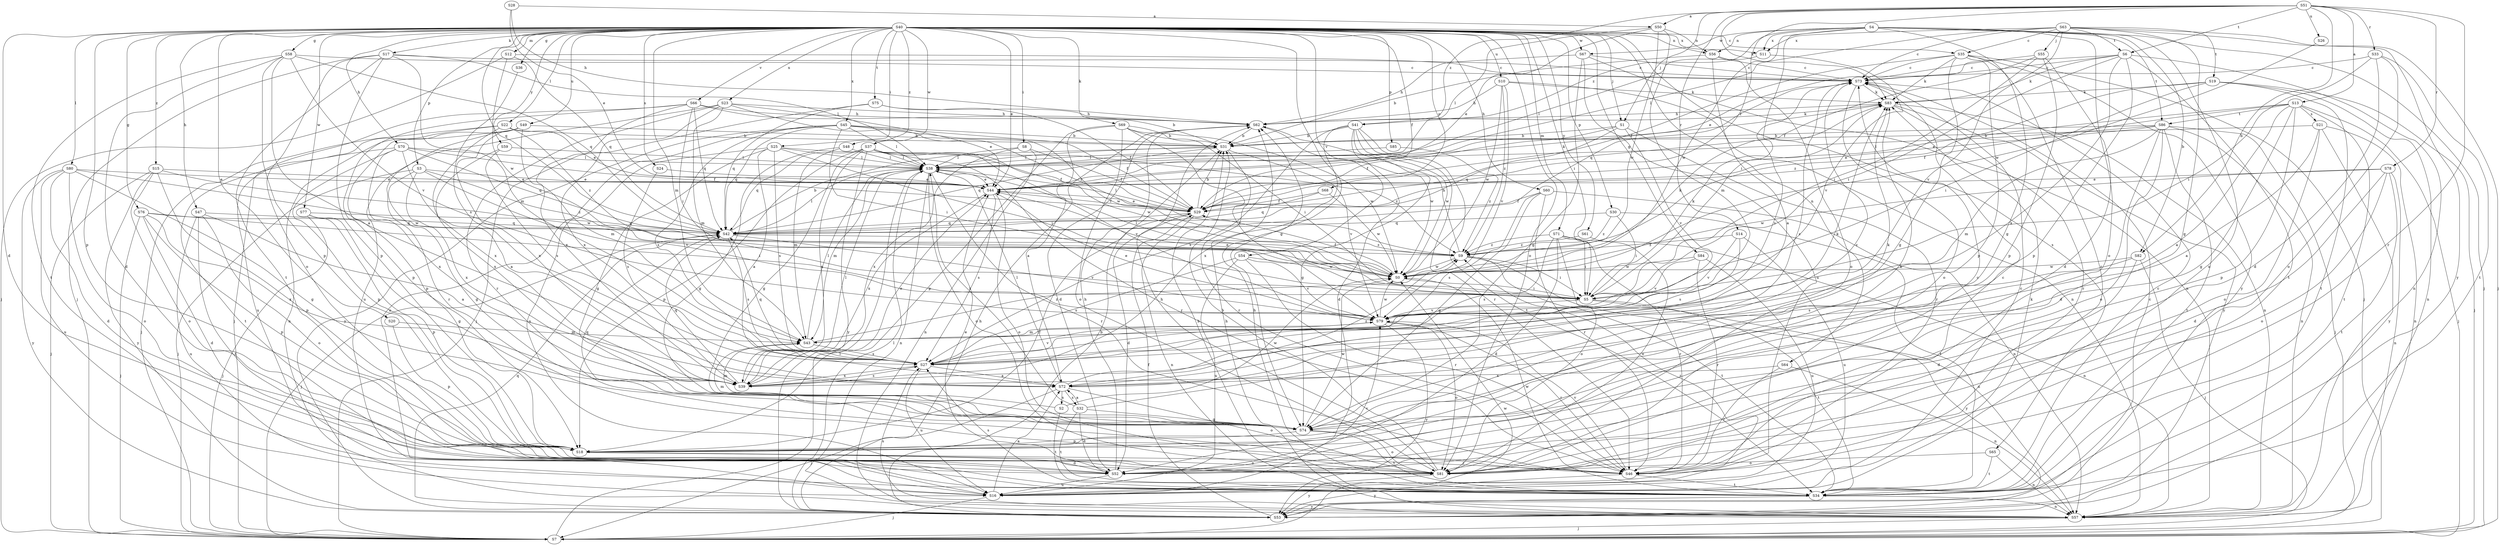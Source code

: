 strict digraph  {
S40;
S51;
S63;
S4;
S28;
S13;
S50;
S72;
S82;
S31;
S35;
S73;
S52;
S20;
S44;
S29;
S84;
S76;
S36;
S58;
S74;
S60;
S47;
S70;
S62;
S8;
S25;
S5;
S1;
S55;
S7;
S69;
S17;
S83;
S80;
S22;
S38;
S12;
S71;
S43;
S64;
S56;
S57;
S68;
S81;
S30;
S3;
S85;
S18;
S42;
S14;
S78;
S33;
S46;
S65;
S24;
S21;
S32;
S2;
S27;
S75;
S6;
S19;
S86;
S34;
S10;
S49;
S26;
S16;
S54;
S66;
S79;
S77;
S37;
S67;
S0;
S23;
S45;
S11;
S39;
S61;
S59;
S53;
S48;
S15;
S41;
S9;
S40 -> S35  [label=c];
S40 -> S52  [label=d];
S40 -> S20  [label=e];
S40 -> S44  [label=e];
S40 -> S29  [label=f];
S40 -> S84  [label=g];
S40 -> S76  [label=g];
S40 -> S36  [label=g];
S40 -> S58  [label=g];
S40 -> S74  [label=g];
S40 -> S60  [label=h];
S40 -> S47  [label=h];
S40 -> S70  [label=h];
S40 -> S8  [label=i];
S40 -> S25  [label=i];
S40 -> S5  [label=i];
S40 -> S1  [label=j];
S40 -> S69  [label=k];
S40 -> S17  [label=k];
S40 -> S80  [label=l];
S40 -> S22  [label=l];
S40 -> S12  [label=m];
S40 -> S71  [label=m];
S40 -> S43  [label=m];
S40 -> S64  [label=n];
S40 -> S56  [label=n];
S40 -> S68  [label=o];
S40 -> S81  [label=o];
S40 -> S30  [label=p];
S40 -> S3  [label=p];
S40 -> S85  [label=p];
S40 -> S18  [label=p];
S40 -> S42  [label=q];
S40 -> S65  [label=s];
S40 -> S24  [label=s];
S40 -> S75  [label=t];
S40 -> S10  [label=u];
S40 -> S49  [label=u];
S40 -> S54  [label=v];
S40 -> S66  [label=v];
S40 -> S77  [label=w];
S40 -> S37  [label=w];
S40 -> S67  [label=w];
S40 -> S23  [label=x];
S40 -> S45  [label=x];
S40 -> S11  [label=x];
S40 -> S61  [label=y];
S40 -> S59  [label=y];
S40 -> S48  [label=z];
S40 -> S15  [label=z];
S51 -> S13  [label=a];
S51 -> S50  [label=a];
S51 -> S82  [label=b];
S51 -> S29  [label=f];
S51 -> S1  [label=j];
S51 -> S83  [label=k];
S51 -> S14  [label=r];
S51 -> S78  [label=r];
S51 -> S33  [label=r];
S51 -> S46  [label=r];
S51 -> S6  [label=t];
S51 -> S26  [label=u];
S51 -> S41  [label=z];
S63 -> S35  [label=c];
S63 -> S73  [label=c];
S63 -> S74  [label=g];
S63 -> S55  [label=j];
S63 -> S7  [label=j];
S63 -> S38  [label=l];
S63 -> S6  [label=t];
S63 -> S19  [label=t];
S63 -> S79  [label=v];
S63 -> S11  [label=x];
S63 -> S53  [label=y];
S4 -> S82  [label=b];
S4 -> S74  [label=g];
S4 -> S5  [label=i];
S4 -> S7  [label=j];
S4 -> S56  [label=n];
S4 -> S81  [label=o];
S4 -> S86  [label=t];
S4 -> S16  [label=u];
S4 -> S67  [label=w];
S4 -> S0  [label=w];
S4 -> S11  [label=x];
S4 -> S41  [label=z];
S28 -> S50  [label=a];
S28 -> S44  [label=e];
S28 -> S62  [label=h];
S13 -> S72  [label=a];
S13 -> S44  [label=e];
S13 -> S29  [label=f];
S13 -> S74  [label=g];
S13 -> S7  [label=j];
S13 -> S18  [label=p];
S13 -> S21  [label=s];
S13 -> S86  [label=t];
S13 -> S34  [label=t];
S50 -> S44  [label=e];
S50 -> S38  [label=l];
S50 -> S43  [label=m];
S50 -> S56  [label=n];
S50 -> S0  [label=w];
S72 -> S73  [label=c];
S72 -> S7  [label=j];
S72 -> S83  [label=k];
S72 -> S38  [label=l];
S72 -> S81  [label=o];
S72 -> S32  [label=s];
S72 -> S2  [label=s];
S72 -> S9  [label=z];
S82 -> S52  [label=d];
S82 -> S7  [label=j];
S82 -> S27  [label=s];
S82 -> S0  [label=w];
S31 -> S38  [label=l];
S31 -> S42  [label=q];
S31 -> S46  [label=r];
S31 -> S79  [label=v];
S35 -> S73  [label=c];
S35 -> S29  [label=f];
S35 -> S74  [label=g];
S35 -> S7  [label=j];
S35 -> S83  [label=k];
S35 -> S18  [label=p];
S35 -> S46  [label=r];
S35 -> S53  [label=y];
S73 -> S83  [label=k];
S73 -> S81  [label=o];
S73 -> S42  [label=q];
S73 -> S27  [label=s];
S52 -> S44  [label=e];
S52 -> S62  [label=h];
S52 -> S16  [label=u];
S20 -> S43  [label=m];
S20 -> S18  [label=p];
S44 -> S29  [label=f];
S44 -> S83  [label=k];
S44 -> S81  [label=o];
S44 -> S27  [label=s];
S44 -> S39  [label=x];
S29 -> S31  [label=b];
S29 -> S52  [label=d];
S29 -> S44  [label=e];
S29 -> S38  [label=l];
S29 -> S57  [label=n];
S29 -> S42  [label=q];
S84 -> S46  [label=r];
S84 -> S16  [label=u];
S84 -> S79  [label=v];
S84 -> S0  [label=w];
S76 -> S52  [label=d];
S76 -> S5  [label=i];
S76 -> S7  [label=j];
S76 -> S18  [label=p];
S76 -> S42  [label=q];
S76 -> S39  [label=x];
S36 -> S27  [label=s];
S58 -> S72  [label=a];
S58 -> S73  [label=c];
S58 -> S52  [label=d];
S58 -> S18  [label=p];
S58 -> S42  [label=q];
S58 -> S34  [label=t];
S58 -> S79  [label=v];
S74 -> S83  [label=k];
S74 -> S43  [label=m];
S74 -> S81  [label=o];
S74 -> S18  [label=p];
S74 -> S42  [label=q];
S74 -> S34  [label=t];
S74 -> S0  [label=w];
S60 -> S29  [label=f];
S60 -> S74  [label=g];
S60 -> S57  [label=n];
S60 -> S46  [label=r];
S60 -> S27  [label=s];
S47 -> S72  [label=a];
S47 -> S81  [label=o];
S47 -> S42  [label=q];
S47 -> S34  [label=t];
S47 -> S16  [label=u];
S70 -> S72  [label=a];
S70 -> S29  [label=f];
S70 -> S38  [label=l];
S70 -> S18  [label=p];
S70 -> S42  [label=q];
S70 -> S34  [label=t];
S70 -> S39  [label=x];
S62 -> S31  [label=b];
S62 -> S52  [label=d];
S62 -> S83  [label=k];
S62 -> S0  [label=w];
S8 -> S29  [label=f];
S8 -> S38  [label=l];
S8 -> S57  [label=n];
S8 -> S39  [label=x];
S25 -> S72  [label=a];
S25 -> S29  [label=f];
S25 -> S74  [label=g];
S25 -> S5  [label=i];
S25 -> S38  [label=l];
S25 -> S27  [label=s];
S25 -> S16  [label=u];
S5 -> S44  [label=e];
S5 -> S83  [label=k];
S5 -> S34  [label=t];
S5 -> S79  [label=v];
S5 -> S53  [label=y];
S1 -> S31  [label=b];
S1 -> S29  [label=f];
S1 -> S42  [label=q];
S1 -> S46  [label=r];
S1 -> S79  [label=v];
S55 -> S73  [label=c];
S55 -> S52  [label=d];
S55 -> S29  [label=f];
S55 -> S5  [label=i];
S55 -> S18  [label=p];
S7 -> S38  [label=l];
S7 -> S0  [label=w];
S69 -> S72  [label=a];
S69 -> S31  [label=b];
S69 -> S5  [label=i];
S69 -> S81  [label=o];
S69 -> S18  [label=p];
S69 -> S79  [label=v];
S69 -> S0  [label=w];
S17 -> S73  [label=c];
S17 -> S7  [label=j];
S17 -> S38  [label=l];
S17 -> S43  [label=m];
S17 -> S81  [label=o];
S17 -> S18  [label=p];
S17 -> S34  [label=t];
S83 -> S62  [label=h];
S83 -> S57  [label=n];
S83 -> S46  [label=r];
S83 -> S53  [label=y];
S80 -> S52  [label=d];
S80 -> S44  [label=e];
S80 -> S74  [label=g];
S80 -> S81  [label=o];
S80 -> S16  [label=u];
S80 -> S0  [label=w];
S80 -> S53  [label=y];
S22 -> S31  [label=b];
S22 -> S44  [label=e];
S22 -> S7  [label=j];
S22 -> S16  [label=u];
S22 -> S39  [label=x];
S22 -> S9  [label=z];
S38 -> S44  [label=e];
S38 -> S43  [label=m];
S38 -> S57  [label=n];
S38 -> S81  [label=o];
S38 -> S46  [label=r];
S12 -> S73  [label=c];
S12 -> S7  [label=j];
S12 -> S42  [label=q];
S12 -> S0  [label=w];
S71 -> S52  [label=d];
S71 -> S5  [label=i];
S71 -> S57  [label=n];
S71 -> S81  [label=o];
S71 -> S46  [label=r];
S71 -> S27  [label=s];
S71 -> S9  [label=z];
S43 -> S38  [label=l];
S43 -> S27  [label=s];
S43 -> S9  [label=z];
S64 -> S57  [label=n];
S64 -> S46  [label=r];
S64 -> S39  [label=x];
S56 -> S72  [label=a];
S56 -> S31  [label=b];
S56 -> S73  [label=c];
S56 -> S81  [label=o];
S57 -> S62  [label=h];
S57 -> S7  [label=j];
S57 -> S27  [label=s];
S68 -> S29  [label=f];
S68 -> S42  [label=q];
S68 -> S0  [label=w];
S81 -> S31  [label=b];
S81 -> S73  [label=c];
S81 -> S62  [label=h];
S81 -> S53  [label=y];
S30 -> S5  [label=i];
S30 -> S42  [label=q];
S30 -> S34  [label=t];
S30 -> S9  [label=z];
S3 -> S44  [label=e];
S3 -> S74  [label=g];
S3 -> S7  [label=j];
S3 -> S79  [label=v];
S3 -> S39  [label=x];
S3 -> S9  [label=z];
S85 -> S38  [label=l];
S85 -> S9  [label=z];
S18 -> S52  [label=d];
S18 -> S29  [label=f];
S18 -> S81  [label=o];
S18 -> S46  [label=r];
S42 -> S31  [label=b];
S42 -> S7  [label=j];
S42 -> S38  [label=l];
S42 -> S27  [label=s];
S42 -> S79  [label=v];
S42 -> S9  [label=z];
S14 -> S27  [label=s];
S14 -> S16  [label=u];
S14 -> S79  [label=v];
S14 -> S9  [label=z];
S78 -> S52  [label=d];
S78 -> S44  [label=e];
S78 -> S57  [label=n];
S78 -> S81  [label=o];
S78 -> S34  [label=t];
S78 -> S0  [label=w];
S33 -> S73  [label=c];
S33 -> S52  [label=d];
S33 -> S5  [label=i];
S33 -> S81  [label=o];
S33 -> S34  [label=t];
S46 -> S73  [label=c];
S46 -> S34  [label=t];
S46 -> S79  [label=v];
S46 -> S53  [label=y];
S65 -> S57  [label=n];
S65 -> S81  [label=o];
S65 -> S34  [label=t];
S24 -> S44  [label=e];
S24 -> S27  [label=s];
S21 -> S72  [label=a];
S21 -> S31  [label=b];
S21 -> S57  [label=n];
S21 -> S81  [label=o];
S21 -> S53  [label=y];
S32 -> S72  [label=a];
S32 -> S73  [label=c];
S32 -> S52  [label=d];
S32 -> S74  [label=g];
S32 -> S38  [label=l];
S32 -> S34  [label=t];
S2 -> S43  [label=m];
S2 -> S34  [label=t];
S2 -> S0  [label=w];
S27 -> S72  [label=a];
S27 -> S83  [label=k];
S27 -> S42  [label=q];
S27 -> S16  [label=u];
S27 -> S79  [label=v];
S27 -> S39  [label=x];
S75 -> S29  [label=f];
S75 -> S62  [label=h];
S75 -> S7  [label=j];
S75 -> S42  [label=q];
S6 -> S73  [label=c];
S6 -> S44  [label=e];
S6 -> S5  [label=i];
S6 -> S83  [label=k];
S6 -> S57  [label=n];
S6 -> S18  [label=p];
S6 -> S34  [label=t];
S6 -> S39  [label=x];
S19 -> S5  [label=i];
S19 -> S7  [label=j];
S19 -> S83  [label=k];
S19 -> S57  [label=n];
S19 -> S34  [label=t];
S19 -> S9  [label=z];
S86 -> S31  [label=b];
S86 -> S52  [label=d];
S86 -> S44  [label=e];
S86 -> S7  [label=j];
S86 -> S38  [label=l];
S86 -> S43  [label=m];
S86 -> S57  [label=n];
S86 -> S81  [label=o];
S86 -> S34  [label=t];
S34 -> S31  [label=b];
S34 -> S73  [label=c];
S34 -> S62  [label=h];
S34 -> S57  [label=n];
S34 -> S27  [label=s];
S34 -> S0  [label=w];
S34 -> S53  [label=y];
S10 -> S62  [label=h];
S10 -> S83  [label=k];
S10 -> S57  [label=n];
S10 -> S79  [label=v];
S10 -> S0  [label=w];
S10 -> S9  [label=z];
S49 -> S31  [label=b];
S49 -> S43  [label=m];
S49 -> S57  [label=n];
S49 -> S18  [label=p];
S49 -> S46  [label=r];
S49 -> S39  [label=x];
S26 -> S0  [label=w];
S16 -> S72  [label=a];
S16 -> S73  [label=c];
S16 -> S7  [label=j];
S16 -> S83  [label=k];
S16 -> S79  [label=v];
S16 -> S9  [label=z];
S54 -> S46  [label=r];
S54 -> S27  [label=s];
S54 -> S16  [label=u];
S54 -> S79  [label=v];
S54 -> S0  [label=w];
S66 -> S31  [label=b];
S66 -> S62  [label=h];
S66 -> S5  [label=i];
S66 -> S7  [label=j];
S66 -> S18  [label=p];
S66 -> S42  [label=q];
S66 -> S39  [label=x];
S79 -> S44  [label=e];
S79 -> S43  [label=m];
S79 -> S81  [label=o];
S79 -> S46  [label=r];
S79 -> S0  [label=w];
S79 -> S53  [label=y];
S77 -> S74  [label=g];
S77 -> S7  [label=j];
S77 -> S18  [label=p];
S77 -> S42  [label=q];
S37 -> S74  [label=g];
S37 -> S38  [label=l];
S37 -> S18  [label=p];
S37 -> S42  [label=q];
S37 -> S46  [label=r];
S37 -> S79  [label=v];
S37 -> S0  [label=w];
S37 -> S39  [label=x];
S37 -> S53  [label=y];
S37 -> S9  [label=z];
S67 -> S73  [label=c];
S67 -> S74  [label=g];
S67 -> S62  [label=h];
S67 -> S57  [label=n];
S67 -> S16  [label=u];
S0 -> S29  [label=f];
S0 -> S5  [label=i];
S0 -> S83  [label=k];
S0 -> S38  [label=l];
S23 -> S44  [label=e];
S23 -> S62  [label=h];
S23 -> S43  [label=m];
S23 -> S46  [label=r];
S23 -> S16  [label=u];
S23 -> S39  [label=x];
S23 -> S9  [label=z];
S45 -> S31  [label=b];
S45 -> S29  [label=f];
S45 -> S5  [label=i];
S45 -> S38  [label=l];
S45 -> S42  [label=q];
S45 -> S27  [label=s];
S45 -> S16  [label=u];
S45 -> S0  [label=w];
S45 -> S53  [label=y];
S11 -> S38  [label=l];
S11 -> S79  [label=v];
S39 -> S44  [label=e];
S39 -> S38  [label=l];
S39 -> S42  [label=q];
S39 -> S27  [label=s];
S61 -> S81  [label=o];
S61 -> S9  [label=z];
S59 -> S38  [label=l];
S59 -> S27  [label=s];
S59 -> S39  [label=x];
S53 -> S31  [label=b];
S53 -> S73  [label=c];
S53 -> S29  [label=f];
S53 -> S62  [label=h];
S53 -> S38  [label=l];
S53 -> S42  [label=q];
S48 -> S74  [label=g];
S48 -> S38  [label=l];
S48 -> S43  [label=m];
S15 -> S44  [label=e];
S15 -> S7  [label=j];
S15 -> S81  [label=o];
S15 -> S18  [label=p];
S15 -> S0  [label=w];
S15 -> S53  [label=y];
S41 -> S31  [label=b];
S41 -> S52  [label=d];
S41 -> S74  [label=g];
S41 -> S46  [label=r];
S41 -> S27  [label=s];
S41 -> S34  [label=t];
S41 -> S0  [label=w];
S41 -> S39  [label=x];
S9 -> S62  [label=h];
S9 -> S5  [label=i];
S9 -> S57  [label=n];
S9 -> S34  [label=t];
S9 -> S0  [label=w];
}
